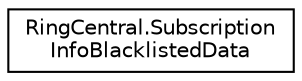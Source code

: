 digraph "Graphical Class Hierarchy"
{
 // LATEX_PDF_SIZE
  edge [fontname="Helvetica",fontsize="10",labelfontname="Helvetica",labelfontsize="10"];
  node [fontname="Helvetica",fontsize="10",shape=record];
  rankdir="LR";
  Node0 [label="RingCentral.Subscription\lInfoBlacklistedData",height=0.2,width=0.4,color="black", fillcolor="white", style="filled",URL="$classRingCentral_1_1SubscriptionInfoBlacklistedData.html",tooltip=" "];
}
